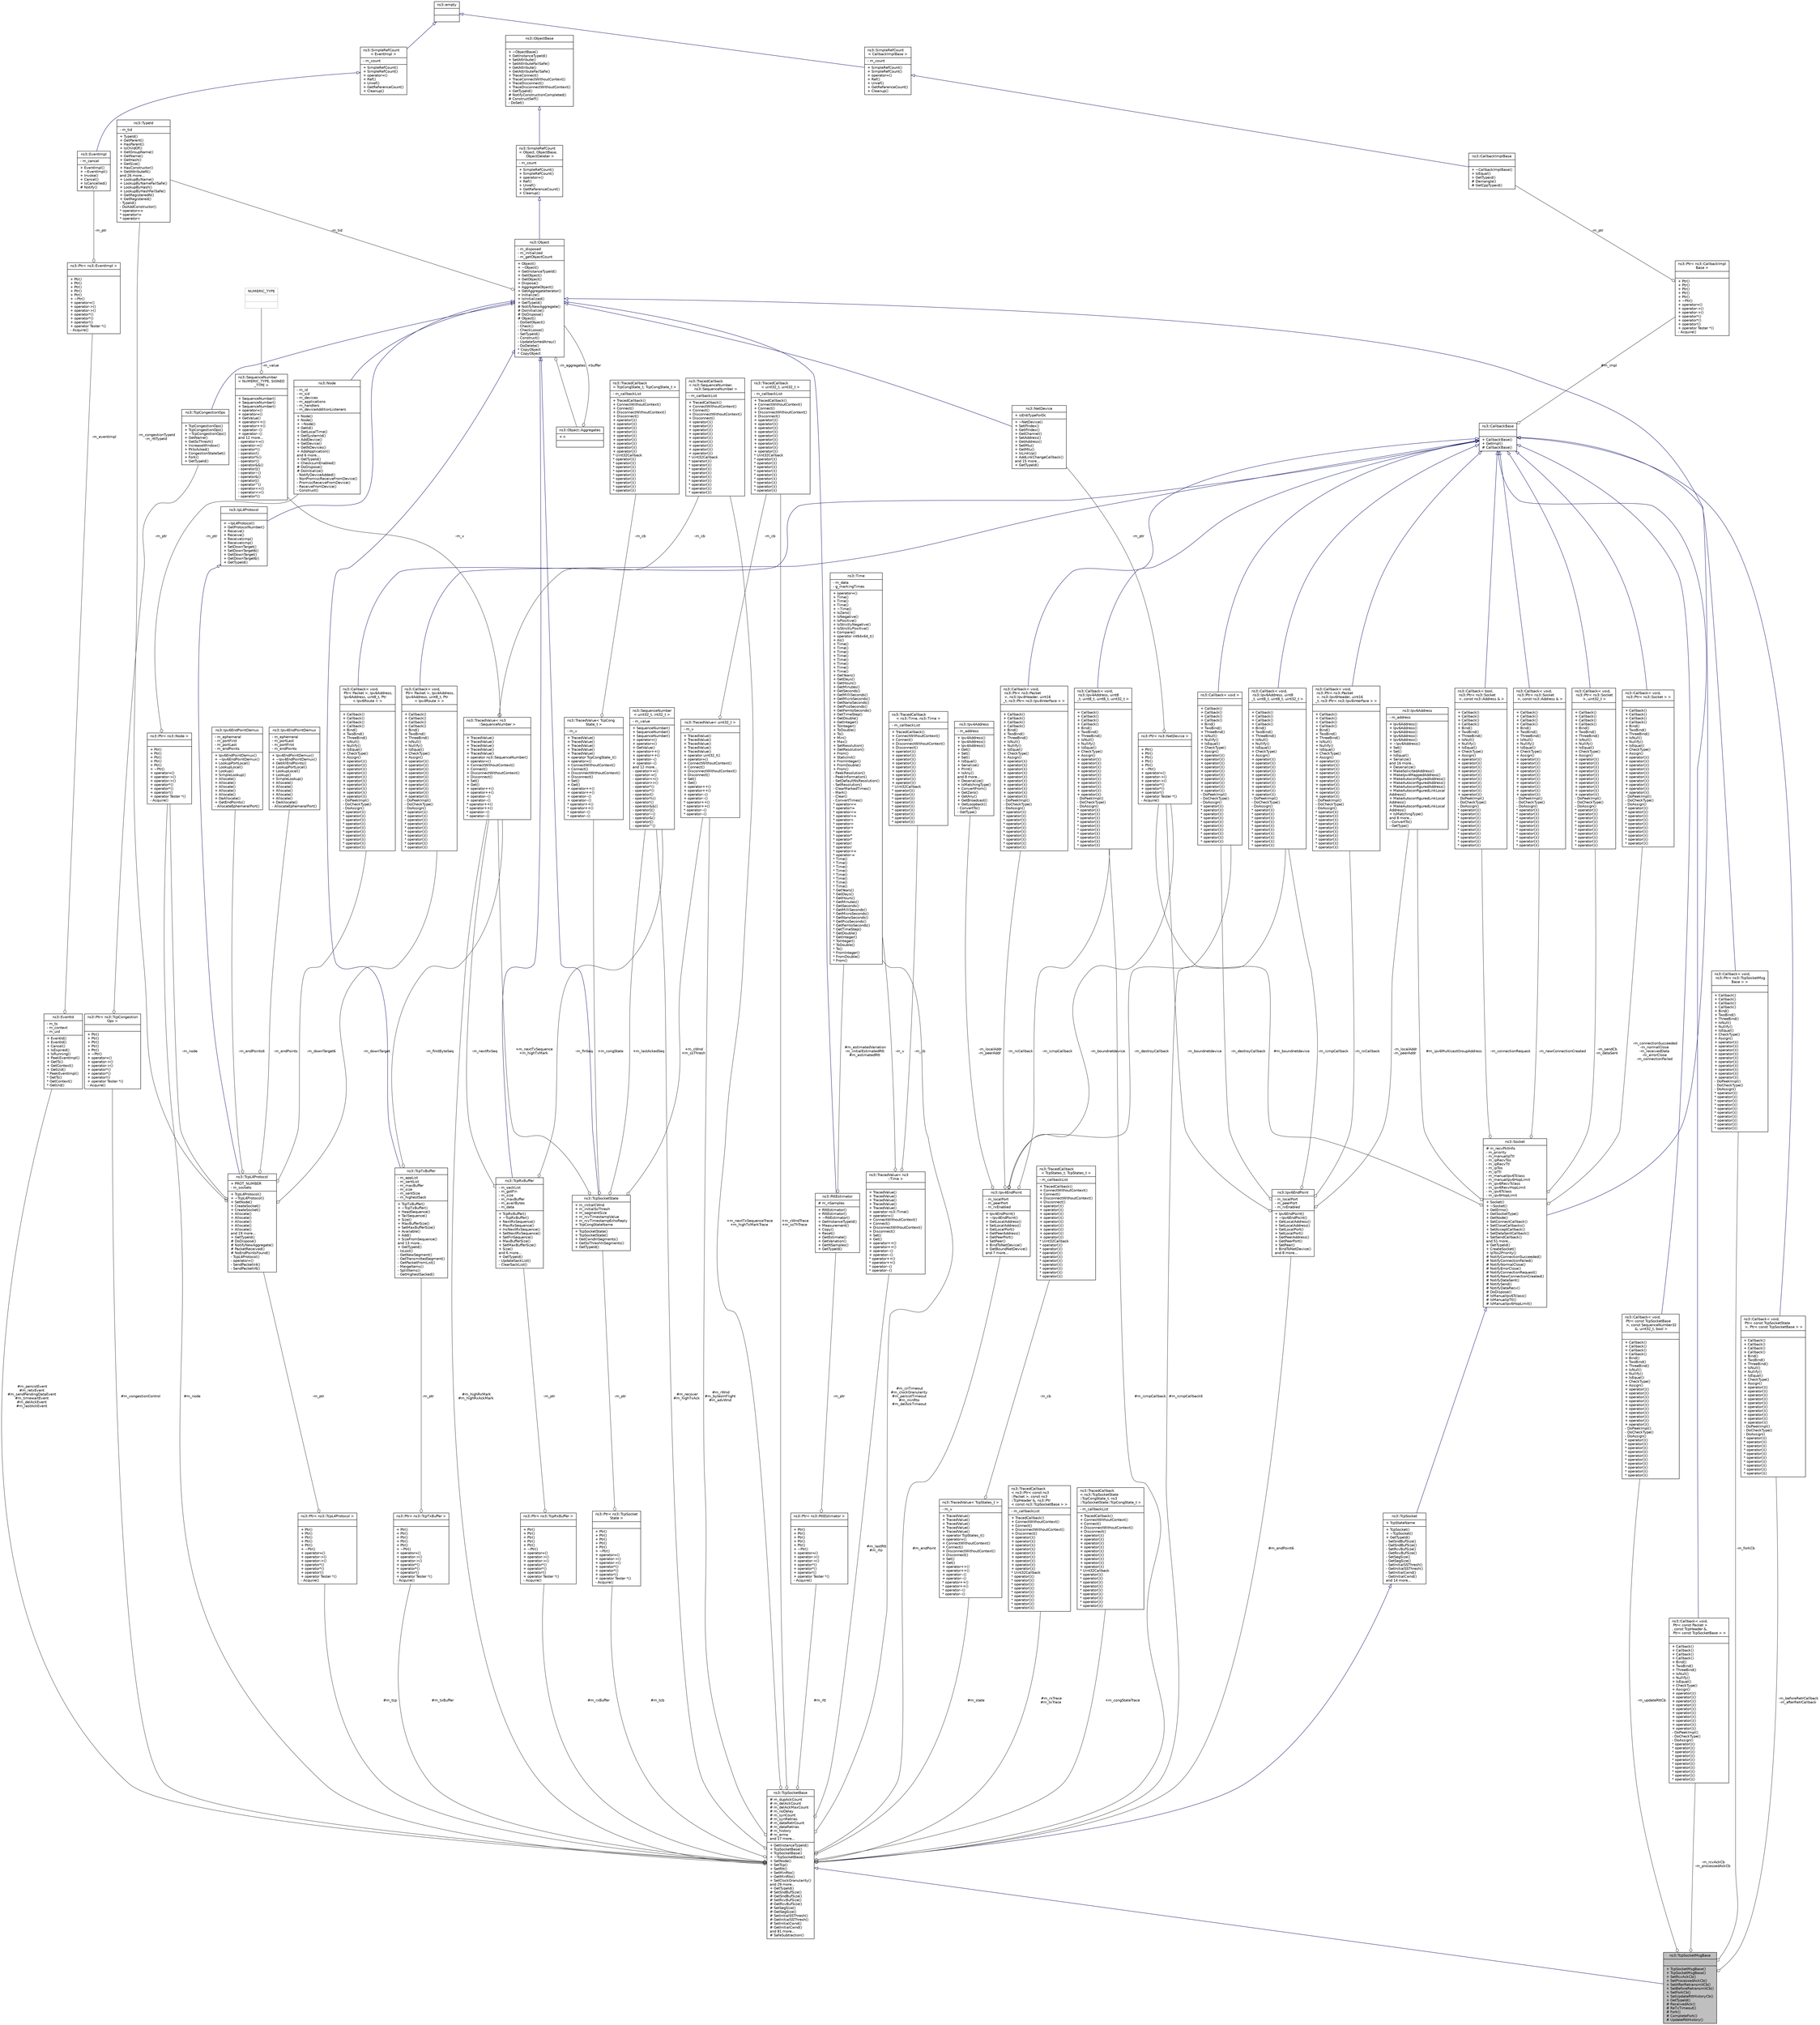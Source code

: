 digraph "ns3::TcpSocketMsgBase"
{
  edge [fontname="Helvetica",fontsize="10",labelfontname="Helvetica",labelfontsize="10"];
  node [fontname="Helvetica",fontsize="10",shape=record];
  Node1 [label="{ns3::TcpSocketMsgBase\n||+ TcpSocketMsgBase()\l+ TcpSocketMsgBase()\l+ SetRcvAckCb()\l+ SetProcessedAckCb()\l+ SetAfterRetransmitCb()\l+ SetBeforeRetransmitCb()\l+ SetForkCb()\l+ SetUpdateRttHistoryCb()\l+ GetTypeId()\l# ReceivedAck()\l# ReTxTimeout()\l# Fork()\l# CompleteFork()\l# UpdateRttHistory()\l}",height=0.2,width=0.4,color="black", fillcolor="grey75", style="filled", fontcolor="black"];
  Node2 -> Node1 [dir="back",color="midnightblue",fontsize="10",style="solid",arrowtail="onormal"];
  Node2 [label="{ns3::TcpSocketBase\n|# m_dupAckCount\l# m_delAckCount\l# m_delAckMaxCount\l# m_noDelay\l# m_synCount\l# m_synRetries\l# m_dataRetrCount\l# m_dataRetries\l# m_history\l# m_errno\land 17 more...\l|+ GetInstanceTypeId()\l+ TcpSocketBase()\l+ TcpSocketBase()\l+ ~TcpSocketBase()\l+ SetNode()\l+ SetTcp()\l+ SetRtt()\l+ SetMinRto()\l+ GetMinRto()\l+ SetClockGranularity()\land 29 more...\l+ GetTypeId()\l# SetSndBufSize()\l# GetSndBufSize()\l# SetRcvBufSize()\l# GetRcvBufSize()\l# SetSegSize()\l# GetSegSize()\l# SetInitialSSThresh()\l# GetInitialSSThresh()\l# SetInitialCwnd()\l# GetInitialCwnd()\land 81 more...\l# SafeSubtraction()\l}",height=0.2,width=0.4,color="black", fillcolor="white", style="filled",URL="$d1/d45/classns3_1_1TcpSocketBase.html",tooltip="A base class for implementation of a stream socket using TCP. "];
  Node3 -> Node2 [dir="back",color="midnightblue",fontsize="10",style="solid",arrowtail="onormal"];
  Node3 [label="{ns3::TcpSocket\n|+ TcpStateName\l|+ TcpSocket()\l+ ~TcpSocket()\l+ GetTypeId()\l- SetSndBufSize()\l- GetSndBufSize()\l- SetRcvBufSize()\l- GetRcvBufSize()\l- SetSegSize()\l- GetSegSize()\l- SetInitialSSThresh()\l- GetInitialSSThresh()\l- SetInitialCwnd()\l- GetInitialCwnd()\land 14 more...\l}",height=0.2,width=0.4,color="black", fillcolor="white", style="filled",URL="$d2/dc5/classns3_1_1TcpSocket.html",tooltip="(abstract) base class of all TcpSockets "];
  Node4 -> Node3 [dir="back",color="midnightblue",fontsize="10",style="solid",arrowtail="onormal"];
  Node4 [label="{ns3::Socket\n|# m_recvPktInfo\l- m_priority\l- m_manualIpTtl\l- m_ipRecvTos\l- m_ipRecvTtl\l- m_ipTos\l- m_ipTtl\l- m_manualIpv6Tclass\l- m_manualIpv6HopLimit\l- m_ipv6RecvTclass\l- m_ipv6RecvHopLimit\l- m_ipv6Tclass\l- m_ipv6HopLimit\l|+ Socket()\l+ ~Socket()\l+ GetErrno()\l+ GetSocketType()\l+ GetNode()\l+ SetConnectCallback()\l+ SetCloseCallbacks()\l+ SetAcceptCallback()\l+ SetDataSentCallback()\l+ SetSendCallback()\land 51 more...\l+ GetTypeId()\l+ CreateSocket()\l+ IpTos2Priority()\l# NotifyConnectionSucceeded()\l# NotifyConnectionFailed()\l# NotifyNormalClose()\l# NotifyErrorClose()\l# NotifyConnectionRequest()\l# NotifyNewConnectionCreated()\l# NotifyDataSent()\l# NotifySend()\l# NotifyDataRecv()\l# DoDispose()\l# IsManualIpv6Tclass()\l# IsManualIpTtl()\l# IsManualIpv6HopLimit()\l}",height=0.2,width=0.4,color="black", fillcolor="white", style="filled",URL="$d9/df2/classns3_1_1Socket.html",tooltip="A low-level Socket API based loosely on the BSD Socket API.A few things to keep in mind about this ty..."];
  Node5 -> Node4 [dir="back",color="midnightblue",fontsize="10",style="solid",arrowtail="onormal"];
  Node5 [label="{ns3::Object\n|- m_disposed\l- m_initialized\l- m_getObjectCount\l|+ Object()\l+ ~Object()\l+ GetInstanceTypeId()\l+ GetObject()\l+ GetObject()\l+ Dispose()\l+ AggregateObject()\l+ GetAggregateIterator()\l+ Initialize()\l+ IsInitialized()\l+ GetTypeId()\l# NotifyNewAggregate()\l# DoInitialize()\l# DoDispose()\l# Object()\l- DoGetObject()\l- Check()\l- CheckLoose()\l- SetTypeId()\l- Construct()\l- UpdateSortedArray()\l- DoDelete()\l* CopyObject\l* CopyObject\l}",height=0.2,width=0.4,color="black", fillcolor="white", style="filled",URL="$d9/d77/classns3_1_1Object.html",tooltip="A base class which provides memory management and object aggregation. "];
  Node6 -> Node5 [dir="back",color="midnightblue",fontsize="10",style="solid",arrowtail="onormal"];
  Node6 [label="{ns3::SimpleRefCount\l\< Object, ObjectBase,\l ObjectDeleter \>\n|- m_count\l|+ SimpleRefCount()\l+ SimpleRefCount()\l+ operator=()\l+ Ref()\l+ Unref()\l+ GetReferenceCount()\l+ Cleanup()\l}",height=0.2,width=0.4,color="black", fillcolor="white", style="filled",URL="$da/da1/classns3_1_1SimpleRefCount.html"];
  Node7 -> Node6 [dir="back",color="midnightblue",fontsize="10",style="solid",arrowtail="onormal"];
  Node7 [label="{ns3::ObjectBase\n||+ ~ObjectBase()\l+ GetInstanceTypeId()\l+ SetAttribute()\l+ SetAttributeFailSafe()\l+ GetAttribute()\l+ GetAttributeFailSafe()\l+ TraceConnect()\l+ TraceConnectWithoutContext()\l+ TraceDisconnect()\l+ TraceDisconnectWithoutContext()\l+ GetTypeId()\l# NotifyConstructionCompleted()\l# ConstructSelf()\l- DoSet()\l}",height=0.2,width=0.4,color="black", fillcolor="white", style="filled",URL="$d2/dac/classns3_1_1ObjectBase.html",tooltip="Anchor the ns-3 type and attribute system. "];
  Node8 -> Node5 [color="grey25",fontsize="10",style="solid",label=" -m_tid" ,arrowhead="odiamond"];
  Node8 [label="{ns3::TypeId\n|- m_tid\l|+ TypeId()\l+ GetParent()\l+ HasParent()\l+ IsChildOf()\l+ GetGroupName()\l+ GetName()\l+ GetHash()\l+ GetSize()\l+ HasConstructor()\l+ GetAttributeN()\land 26 more...\l+ LookupByName()\l+ LookupByNameFailSafe()\l+ LookupByHash()\l+ LookupByHashFailSafe()\l+ GetRegisteredN()\l+ GetRegistered()\l- TypeId()\l- DoAddConstructor()\l* operator==\l* operator!=\l* operator\<\l}",height=0.2,width=0.4,color="black", fillcolor="white", style="filled",URL="$d6/d11/classns3_1_1TypeId.html",tooltip="a unique identifier for an interface. "];
  Node9 -> Node5 [color="grey25",fontsize="10",style="solid",label=" -m_aggregates" ,arrowhead="odiamond"];
  Node9 [label="{ns3::Object::Aggregates\n|+ n\l|}",height=0.2,width=0.4,color="black", fillcolor="white", style="filled",URL="$d5/de9/structns3_1_1Object_1_1Aggregates.html"];
  Node5 -> Node9 [color="grey25",fontsize="10",style="solid",label=" +buffer" ,arrowhead="odiamond"];
  Node10 -> Node4 [color="grey25",fontsize="10",style="solid",label=" #m_boundnetdevice" ,arrowhead="odiamond"];
  Node10 [label="{ns3::Ptr\< ns3::NetDevice \>\n||+ Ptr()\l+ Ptr()\l+ Ptr()\l+ Ptr()\l+ Ptr()\l+ ~Ptr()\l+ operator=()\l+ operator-\>()\l+ operator-\>()\l+ operator*()\l+ operator*()\l+ operator!()\l+ operator Tester *()\l- Acquire()\l}",height=0.2,width=0.4,color="black", fillcolor="white", style="filled",URL="$dc/d90/classns3_1_1Ptr.html"];
  Node11 -> Node10 [color="grey25",fontsize="10",style="solid",label=" -m_ptr" ,arrowhead="odiamond"];
  Node11 [label="{ns3::NetDevice\n|+ isEnbTypeForDc\l|+ ~NetDevice()\l+ SetIfIndex()\l+ GetIfIndex()\l+ GetChannel()\l+ SetAddress()\l+ GetAddress()\l+ SetMtu()\l+ GetMtu()\l+ IsLinkUp()\l+ AddLinkChangeCallback()\land 15 more...\l+ GetTypeId()\l}",height=0.2,width=0.4,color="black", fillcolor="white", style="filled",URL="$d9/dac/classns3_1_1NetDevice.html",tooltip="Network layer to device interface. "];
  Node5 -> Node11 [dir="back",color="midnightblue",fontsize="10",style="solid",arrowtail="onormal"];
  Node12 -> Node4 [color="grey25",fontsize="10",style="solid",label=" #m_ipv6MulticastGroupAddress" ,arrowhead="odiamond"];
  Node12 [label="{ns3::Ipv6Address\n|- m_address\l|+ Ipv6Address()\l+ Ipv6Address()\l+ Ipv6Address()\l+ Ipv6Address()\l+ Ipv6Address()\l+ ~Ipv6Address()\l+ Set()\l+ Set()\l+ IsEqual()\l+ Serialize()\land 16 more...\l+ Deserialize()\l+ MakeSolicitedAddress()\l+ MakeIpv4MappedAddress()\l+ MakeAutoconfiguredAddress()\l+ MakeAutoconfiguredAddress()\l+ MakeAutoconfiguredAddress()\l+ MakeAutoconfiguredLinkLocal\lAddress()\l+ MakeAutoconfiguredLinkLocal\lAddress()\l+ MakeAutoconfiguredLinkLocal\lAddress()\l+ IsMatchingType()\land 8 more...\l- ConvertTo()\l- GetType()\l}",height=0.2,width=0.4,color="black", fillcolor="white", style="filled",URL="$d5/de6/classns3_1_1Ipv6Address.html",tooltip="Describes an IPv6 address. "];
  Node13 -> Node4 [color="grey25",fontsize="10",style="solid",label=" -m_newConnectionCreated" ,arrowhead="odiamond"];
  Node13 [label="{ns3::Callback\< void,\l ns3::Ptr\< ns3::Socket\l \>, const ns3::Address & \>\n||+ Callback()\l+ Callback()\l+ Callback()\l+ Callback()\l+ Bind()\l+ TwoBind()\l+ ThreeBind()\l+ IsNull()\l+ Nullify()\l+ IsEqual()\l+ CheckType()\l+ Assign()\l+ operator()()\l+ operator()()\l+ operator()()\l+ operator()()\l+ operator()()\l+ operator()()\l+ operator()()\l+ operator()()\l+ operator()()\l+ operator()()\l- DoPeekImpl()\l- DoCheckType()\l- DoAssign()\l* operator()()\l* operator()()\l* operator()()\l* operator()()\l* operator()()\l* operator()()\l* operator()()\l* operator()()\l* operator()()\l* operator()()\l}",height=0.2,width=0.4,color="black", fillcolor="white", style="filled",URL="$d1/d48/classns3_1_1Callback.html"];
  Node14 -> Node13 [dir="back",color="midnightblue",fontsize="10",style="solid",arrowtail="onormal"];
  Node14 [label="{ns3::CallbackBase\n||+ CallbackBase()\l+ GetImpl()\l# CallbackBase()\l}",height=0.2,width=0.4,color="black", fillcolor="white", style="filled",URL="$d7/db5/classns3_1_1CallbackBase.html"];
  Node15 -> Node14 [color="grey25",fontsize="10",style="solid",label=" #m_impl" ,arrowhead="odiamond"];
  Node15 [label="{ns3::Ptr\< ns3::CallbackImpl\lBase \>\n||+ Ptr()\l+ Ptr()\l+ Ptr()\l+ Ptr()\l+ Ptr()\l+ ~Ptr()\l+ operator=()\l+ operator-\>()\l+ operator-\>()\l+ operator*()\l+ operator*()\l+ operator!()\l+ operator Tester *()\l- Acquire()\l}",height=0.2,width=0.4,color="black", fillcolor="white", style="filled",URL="$dc/d90/classns3_1_1Ptr.html"];
  Node16 -> Node15 [color="grey25",fontsize="10",style="solid",label=" -m_ptr" ,arrowhead="odiamond"];
  Node16 [label="{ns3::CallbackImplBase\n||+ ~CallbackImplBase()\l+ IsEqual()\l+ GetTypeid()\l# Demangle()\l# GetCppTypeid()\l}",height=0.2,width=0.4,color="black", fillcolor="white", style="filled",URL="$d3/dfa/classns3_1_1CallbackImplBase.html"];
  Node17 -> Node16 [dir="back",color="midnightblue",fontsize="10",style="solid",arrowtail="onormal"];
  Node17 [label="{ns3::SimpleRefCount\l\< CallbackImplBase \>\n|- m_count\l|+ SimpleRefCount()\l+ SimpleRefCount()\l+ operator=()\l+ Ref()\l+ Unref()\l+ GetReferenceCount()\l+ Cleanup()\l}",height=0.2,width=0.4,color="black", fillcolor="white", style="filled",URL="$da/da1/classns3_1_1SimpleRefCount.html"];
  Node18 -> Node17 [dir="back",color="midnightblue",fontsize="10",style="solid",arrowtail="onormal"];
  Node18 [label="{ns3::empty\n||}",height=0.2,width=0.4,color="black", fillcolor="white", style="filled",URL="$d9/d6a/classns3_1_1empty.html",tooltip="make Callback use a separate empty type "];
  Node19 -> Node4 [color="grey25",fontsize="10",style="solid",label=" -m_sendCb\n-m_dataSent" ,arrowhead="odiamond"];
  Node19 [label="{ns3::Callback\< void,\l ns3::Ptr\< ns3::Socket\l \>, uint32_t \>\n||+ Callback()\l+ Callback()\l+ Callback()\l+ Callback()\l+ Bind()\l+ TwoBind()\l+ ThreeBind()\l+ IsNull()\l+ Nullify()\l+ IsEqual()\l+ CheckType()\l+ Assign()\l+ operator()()\l+ operator()()\l+ operator()()\l+ operator()()\l+ operator()()\l+ operator()()\l+ operator()()\l+ operator()()\l+ operator()()\l+ operator()()\l- DoPeekImpl()\l- DoCheckType()\l- DoAssign()\l* operator()()\l* operator()()\l* operator()()\l* operator()()\l* operator()()\l* operator()()\l* operator()()\l* operator()()\l* operator()()\l* operator()()\l}",height=0.2,width=0.4,color="black", fillcolor="white", style="filled",URL="$d1/d48/classns3_1_1Callback.html"];
  Node14 -> Node19 [dir="back",color="midnightblue",fontsize="10",style="solid",arrowtail="onormal"];
  Node20 -> Node4 [color="grey25",fontsize="10",style="solid",label=" -m_connectionSucceeded\n-m_normalClose\n-m_receivedData\n-m_errorClose\n-m_connectionFailed" ,arrowhead="odiamond"];
  Node20 [label="{ns3::Callback\< void,\l ns3::Ptr\< ns3::Socket \> \>\n||+ Callback()\l+ Callback()\l+ Callback()\l+ Callback()\l+ Bind()\l+ TwoBind()\l+ ThreeBind()\l+ IsNull()\l+ Nullify()\l+ IsEqual()\l+ CheckType()\l+ Assign()\l+ operator()()\l+ operator()()\l+ operator()()\l+ operator()()\l+ operator()()\l+ operator()()\l+ operator()()\l+ operator()()\l+ operator()()\l+ operator()()\l- DoPeekImpl()\l- DoCheckType()\l- DoAssign()\l* operator()()\l* operator()()\l* operator()()\l* operator()()\l* operator()()\l* operator()()\l* operator()()\l* operator()()\l* operator()()\l* operator()()\l}",height=0.2,width=0.4,color="black", fillcolor="white", style="filled",URL="$d1/d48/classns3_1_1Callback.html"];
  Node14 -> Node20 [dir="back",color="midnightblue",fontsize="10",style="solid",arrowtail="onormal"];
  Node21 -> Node4 [color="grey25",fontsize="10",style="solid",label=" -m_connectionRequest" ,arrowhead="odiamond"];
  Node21 [label="{ns3::Callback\< bool,\l ns3::Ptr\< ns3::Socket\l \>, const ns3::Address & \>\n||+ Callback()\l+ Callback()\l+ Callback()\l+ Callback()\l+ Bind()\l+ TwoBind()\l+ ThreeBind()\l+ IsNull()\l+ Nullify()\l+ IsEqual()\l+ CheckType()\l+ Assign()\l+ operator()()\l+ operator()()\l+ operator()()\l+ operator()()\l+ operator()()\l+ operator()()\l+ operator()()\l+ operator()()\l+ operator()()\l+ operator()()\l- DoPeekImpl()\l- DoCheckType()\l- DoAssign()\l* operator()()\l* operator()()\l* operator()()\l* operator()()\l* operator()()\l* operator()()\l* operator()()\l* operator()()\l* operator()()\l* operator()()\l}",height=0.2,width=0.4,color="black", fillcolor="white", style="filled",URL="$d1/d48/classns3_1_1Callback.html"];
  Node14 -> Node21 [dir="back",color="midnightblue",fontsize="10",style="solid",arrowtail="onormal"];
  Node22 -> Node2 [color="grey25",fontsize="10",style="solid",label=" #m_icmpCallback" ,arrowhead="odiamond"];
  Node22 [label="{ns3::Callback\< void,\l ns3::Ipv4Address, uint8\l_t, uint8_t, uint8_t, uint32_t \>\n||+ Callback()\l+ Callback()\l+ Callback()\l+ Callback()\l+ Bind()\l+ TwoBind()\l+ ThreeBind()\l+ IsNull()\l+ Nullify()\l+ IsEqual()\l+ CheckType()\l+ Assign()\l+ operator()()\l+ operator()()\l+ operator()()\l+ operator()()\l+ operator()()\l+ operator()()\l+ operator()()\l+ operator()()\l+ operator()()\l+ operator()()\l- DoPeekImpl()\l- DoCheckType()\l- DoAssign()\l* operator()()\l* operator()()\l* operator()()\l* operator()()\l* operator()()\l* operator()()\l* operator()()\l* operator()()\l* operator()()\l* operator()()\l}",height=0.2,width=0.4,color="black", fillcolor="white", style="filled",URL="$d1/d48/classns3_1_1Callback.html"];
  Node14 -> Node22 [dir="back",color="midnightblue",fontsize="10",style="solid",arrowtail="onormal"];
  Node23 -> Node2 [color="grey25",fontsize="10",style="solid",label=" #m_recover\n#m_highTxAck" ,arrowhead="odiamond"];
  Node23 [label="{ns3::SequenceNumber\l\< uint32_t, int32_t \>\n|- m_value\l|+ SequenceNumber()\l+ SequenceNumber()\l+ SequenceNumber()\l+ operator=()\l+ operator=()\l+ GetValue()\l+ operator++()\l+ operator++()\l+ operator--()\l+ operator--()\land 12 more...\l- operator+=()\l- operator-=()\l- operator\<\<()\l- operator\>\>()\l- operator*()\l- operator*()\l- operator/()\l- operator%()\l- operator!()\l- operator&&()\l- operator\|\|()\l- operator~()\l- operator&()\l- operator\|()\l- operator^()\l}",height=0.2,width=0.4,color="black", fillcolor="white", style="filled",URL="$de/ddb/classns3_1_1SequenceNumber.html"];
  Node24 -> Node2 [color="grey25",fontsize="10",style="solid",label=" #m_txBuffer" ,arrowhead="odiamond"];
  Node24 [label="{ns3::Ptr\< ns3::TcpTxBuffer \>\n||+ Ptr()\l+ Ptr()\l+ Ptr()\l+ Ptr()\l+ Ptr()\l+ ~Ptr()\l+ operator=()\l+ operator-\>()\l+ operator-\>()\l+ operator*()\l+ operator*()\l+ operator!()\l+ operator Tester *()\l- Acquire()\l}",height=0.2,width=0.4,color="black", fillcolor="white", style="filled",URL="$dc/d90/classns3_1_1Ptr.html"];
  Node25 -> Node24 [color="grey25",fontsize="10",style="solid",label=" -m_ptr" ,arrowhead="odiamond"];
  Node25 [label="{ns3::TcpTxBuffer\n|- m_appList\l- m_sentList\l- m_maxBuffer\l- m_size\l- m_sentSize\l- m_highestSack\l|+ TcpTxBuffer()\l+ ~TcpTxBuffer()\l+ HeadSequence()\l+ TailSequence()\l+ Size()\l+ MaxBufferSize()\l+ SetMaxBufferSize()\l+ Available()\l+ Add()\l+ SizeFromSequence()\land 13 more...\l+ GetTypeId()\l- IsLost()\l- GetNewSegment()\l- GetTransmittedSegment()\l- GetPacketFromList()\l- MergeItems()\l- SplitItems()\l- GetHighestSacked()\l}",height=0.2,width=0.4,color="black", fillcolor="white", style="filled",URL="$d9/d1d/classns3_1_1TcpTxBuffer.html",tooltip="Tcp sender buffer. "];
  Node5 -> Node25 [dir="back",color="midnightblue",fontsize="10",style="solid",arrowtail="onormal"];
  Node26 -> Node25 [color="grey25",fontsize="10",style="solid",label=" -m_firstByteSeq" ,arrowhead="odiamond"];
  Node26 [label="{ns3::TracedValue\< ns3\l::SequenceNumber \>\n||+ TracedValue()\l+ TracedValue()\l+ TracedValue()\l+ TracedValue()\l+ TracedValue()\l+ operator ns3::SequenceNumber()\l+ operator=()\l+ ConnectWithoutContext()\l+ Connect()\l+ DisconnectWithoutContext()\l+ Disconnect()\l+ Set()\l+ Get()\l+ operator++()\l+ operator++()\l+ operator--()\l+ operator--()\l* operator++()\l* operator++()\l* operator--()\l* operator--()\l}",height=0.2,width=0.4,color="black", fillcolor="white", style="filled",URL="$df/d97/classns3_1_1TracedValue.html"];
  Node27 -> Node26 [color="grey25",fontsize="10",style="solid",label=" -m_v" ,arrowhead="odiamond"];
  Node27 [label="{ns3::SequenceNumber\l\< NUMERIC_TYPE, SIGNED\l_TYPE \>\n||+ SequenceNumber()\l+ SequenceNumber()\l+ SequenceNumber()\l+ operator=()\l+ operator=()\l+ GetValue()\l+ operator++()\l+ operator++()\l+ operator--()\l+ operator--()\land 12 more...\l- operator+=()\l- operator-=()\l- operator*()\l- operator/()\l- operator%()\l- operator!()\l- operator&&()\l- operator\|\|()\l- operator~()\l- operator&()\l- operator\|()\l- operator^()\l- operator\<\<()\l- operator\>\>()\l- operator*()\l}",height=0.2,width=0.4,color="black", fillcolor="white", style="filled",URL="$de/ddb/classns3_1_1SequenceNumber.html",tooltip="Generic \"sequence number\" class. "];
  Node28 -> Node27 [color="grey25",fontsize="10",style="solid",label=" -m_value" ,arrowhead="odiamond"];
  Node28 [label="{NUMERIC_TYPE\n||}",height=0.2,width=0.4,color="grey75", fillcolor="white", style="filled"];
  Node29 -> Node26 [color="grey25",fontsize="10",style="solid",label=" -m_cb" ,arrowhead="odiamond"];
  Node29 [label="{ns3::TracedCallback\l\< ns3::SequenceNumber,\l ns3::SequenceNumber \>\n|- m_callbackList\l|+ TracedCallback()\l+ ConnectWithoutContext()\l+ Connect()\l+ DisconnectWithoutContext()\l+ Disconnect()\l+ operator()()\l+ operator()()\l+ operator()()\l+ operator()()\l+ operator()()\l+ operator()()\l+ operator()()\l+ operator()()\l+ operator()()\l* Uint32Callback\l* operator()()\l* operator()()\l* operator()()\l* operator()()\l* operator()()\l* operator()()\l* operator()()\l* operator()()\l* operator()()\l}",height=0.2,width=0.4,color="black", fillcolor="white", style="filled",URL="$df/dec/classns3_1_1TracedCallback.html"];
  Node30 -> Node2 [color="grey25",fontsize="10",style="solid",label=" #m_rxBuffer" ,arrowhead="odiamond"];
  Node30 [label="{ns3::Ptr\< ns3::TcpRxBuffer \>\n||+ Ptr()\l+ Ptr()\l+ Ptr()\l+ Ptr()\l+ Ptr()\l+ ~Ptr()\l+ operator=()\l+ operator-\>()\l+ operator-\>()\l+ operator*()\l+ operator*()\l+ operator!()\l+ operator Tester *()\l- Acquire()\l}",height=0.2,width=0.4,color="black", fillcolor="white", style="filled",URL="$dc/d90/classns3_1_1Ptr.html"];
  Node31 -> Node30 [color="grey25",fontsize="10",style="solid",label=" -m_ptr" ,arrowhead="odiamond"];
  Node31 [label="{ns3::TcpRxBuffer\n|- m_sackList\l- m_gotFin\l- m_size\l- m_maxBuffer\l- m_availBytes\l- m_data\l|+ TcpRxBuffer()\l+ ~TcpRxBuffer()\l+ NextRxSequence()\l+ MaxRxSequence()\l+ IncNextRxSequence()\l+ SetNextRxSequence()\l+ SetFinSequence()\l+ MaxBufferSize()\l+ SetMaxBufferSize()\l+ Size()\land 6 more...\l+ GetTypeId()\l- UpdateSackList()\l- ClearSackList()\l}",height=0.2,width=0.4,color="black", fillcolor="white", style="filled",URL="$d3/d2b/classns3_1_1TcpRxBuffer.html",tooltip="Rx reordering buffer for TCP. "];
  Node5 -> Node31 [dir="back",color="midnightblue",fontsize="10",style="solid",arrowtail="onormal"];
  Node23 -> Node31 [color="grey25",fontsize="10",style="solid",label=" -m_finSeq" ,arrowhead="odiamond"];
  Node26 -> Node31 [color="grey25",fontsize="10",style="solid",label=" -m_nextRxSeq" ,arrowhead="odiamond"];
  Node32 -> Node2 [color="grey25",fontsize="10",style="solid",label=" #m_tcb" ,arrowhead="odiamond"];
  Node32 [label="{ns3::Ptr\< ns3::TcpSocket\lState \>\n||+ Ptr()\l+ Ptr()\l+ Ptr()\l+ Ptr()\l+ Ptr()\l+ ~Ptr()\l+ operator=()\l+ operator-\>()\l+ operator-\>()\l+ operator*()\l+ operator*()\l+ operator!()\l+ operator Tester *()\l- Acquire()\l}",height=0.2,width=0.4,color="black", fillcolor="white", style="filled",URL="$dc/d90/classns3_1_1Ptr.html"];
  Node33 -> Node32 [color="grey25",fontsize="10",style="solid",label=" -m_ptr" ,arrowhead="odiamond"];
  Node33 [label="{ns3::TcpSocketState\n|+ m_initialCWnd\l+ m_initialSsThresh\l+ m_segmentSize\l+ m_rcvTimestampValue\l+ m_rcvTimestampEchoReply\l+ TcpCongStateName\l|+ TcpSocketState()\l+ TcpSocketState()\l+ GetCwndInSegments()\l+ GetSsThreshInSegments()\l+ GetTypeId()\l}",height=0.2,width=0.4,color="black", fillcolor="white", style="filled",URL="$dd/db9/classns3_1_1TcpSocketState.html",tooltip="Data structure that records the congestion state of a connection. "];
  Node5 -> Node33 [dir="back",color="midnightblue",fontsize="10",style="solid",arrowtail="onormal"];
  Node23 -> Node33 [color="grey25",fontsize="10",style="solid",label=" +m_lastAckedSeq" ,arrowhead="odiamond"];
  Node26 -> Node33 [color="grey25",fontsize="10",style="solid",label=" +m_nextTxSequence\n+m_highTxMark" ,arrowhead="odiamond"];
  Node34 -> Node33 [color="grey25",fontsize="10",style="solid",label=" +m_congState" ,arrowhead="odiamond"];
  Node34 [label="{ns3::TracedValue\< TcpCong\lState_t \>\n|- m_v\l|+ TracedValue()\l+ TracedValue()\l+ TracedValue()\l+ TracedValue()\l+ TracedValue()\l+ operator TcpCongState_t()\l+ operator=()\l+ ConnectWithoutContext()\l+ Connect()\l+ DisconnectWithoutContext()\l+ Disconnect()\l+ Set()\l+ Get()\l+ operator++()\l+ operator++()\l+ operator--()\l+ operator--()\l* operator++()\l* operator++()\l* operator--()\l* operator--()\l}",height=0.2,width=0.4,color="black", fillcolor="white", style="filled",URL="$df/d97/classns3_1_1TracedValue.html"];
  Node35 -> Node34 [color="grey25",fontsize="10",style="solid",label=" -m_cb" ,arrowhead="odiamond"];
  Node35 [label="{ns3::TracedCallback\l\< TcpCongState_t, TcpCongState_t \>\n|- m_callbackList\l|+ TracedCallback()\l+ ConnectWithoutContext()\l+ Connect()\l+ DisconnectWithoutContext()\l+ Disconnect()\l+ operator()()\l+ operator()()\l+ operator()()\l+ operator()()\l+ operator()()\l+ operator()()\l+ operator()()\l+ operator()()\l+ operator()()\l* Uint32Callback\l* operator()()\l* operator()()\l* operator()()\l* operator()()\l* operator()()\l* operator()()\l* operator()()\l* operator()()\l* operator()()\l}",height=0.2,width=0.4,color="black", fillcolor="white", style="filled",URL="$df/dec/classns3_1_1TracedCallback.html"];
  Node36 -> Node33 [color="grey25",fontsize="10",style="solid",label=" +m_cWnd\n+m_ssThresh" ,arrowhead="odiamond"];
  Node36 [label="{ns3::TracedValue\< uint32_t \>\n|- m_v\l|+ TracedValue()\l+ TracedValue()\l+ TracedValue()\l+ TracedValue()\l+ TracedValue()\l+ operator uint32_t()\l+ operator=()\l+ ConnectWithoutContext()\l+ Connect()\l+ DisconnectWithoutContext()\l+ Disconnect()\l+ Set()\l+ Get()\l+ operator++()\l+ operator++()\l+ operator--()\l+ operator--()\l* operator++()\l* operator++()\l* operator--()\l* operator--()\l}",height=0.2,width=0.4,color="black", fillcolor="white", style="filled",URL="$df/d97/classns3_1_1TracedValue.html"];
  Node37 -> Node36 [color="grey25",fontsize="10",style="solid",label=" -m_cb" ,arrowhead="odiamond"];
  Node37 [label="{ns3::TracedCallback\l\< uint32_t, uint32_t \>\n|- m_callbackList\l|+ TracedCallback()\l+ ConnectWithoutContext()\l+ Connect()\l+ DisconnectWithoutContext()\l+ Disconnect()\l+ operator()()\l+ operator()()\l+ operator()()\l+ operator()()\l+ operator()()\l+ operator()()\l+ operator()()\l+ operator()()\l+ operator()()\l* Uint32Callback\l* operator()()\l* operator()()\l* operator()()\l* operator()()\l* operator()()\l* operator()()\l* operator()()\l* operator()()\l* operator()()\l}",height=0.2,width=0.4,color="black", fillcolor="white", style="filled",URL="$df/dec/classns3_1_1TracedCallback.html"];
  Node38 -> Node2 [color="grey25",fontsize="10",style="solid",label=" #m_state" ,arrowhead="odiamond"];
  Node38 [label="{ns3::TracedValue\< TcpStates_t \>\n|- m_v\l|+ TracedValue()\l+ TracedValue()\l+ TracedValue()\l+ TracedValue()\l+ TracedValue()\l+ operator TcpStates_t()\l+ operator=()\l+ ConnectWithoutContext()\l+ Connect()\l+ DisconnectWithoutContext()\l+ Disconnect()\l+ Set()\l+ Get()\l+ operator++()\l+ operator++()\l+ operator--()\l+ operator--()\l* operator++()\l* operator++()\l* operator--()\l* operator--()\l}",height=0.2,width=0.4,color="black", fillcolor="white", style="filled",URL="$df/d97/classns3_1_1TracedValue.html"];
  Node39 -> Node38 [color="grey25",fontsize="10",style="solid",label=" -m_cb" ,arrowhead="odiamond"];
  Node39 [label="{ns3::TracedCallback\l\< TcpStates_t, TcpStates_t \>\n|- m_callbackList\l|+ TracedCallback()\l+ ConnectWithoutContext()\l+ Connect()\l+ DisconnectWithoutContext()\l+ Disconnect()\l+ operator()()\l+ operator()()\l+ operator()()\l+ operator()()\l+ operator()()\l+ operator()()\l+ operator()()\l+ operator()()\l+ operator()()\l* Uint32Callback\l* operator()()\l* operator()()\l* operator()()\l* operator()()\l* operator()()\l* operator()()\l* operator()()\l* operator()()\l* operator()()\l}",height=0.2,width=0.4,color="black", fillcolor="white", style="filled",URL="$df/dec/classns3_1_1TracedCallback.html"];
  Node40 -> Node2 [color="grey25",fontsize="10",style="solid",label=" #m_node" ,arrowhead="odiamond"];
  Node40 [label="{ns3::Ptr\< ns3::Node \>\n||+ Ptr()\l+ Ptr()\l+ Ptr()\l+ Ptr()\l+ Ptr()\l+ ~Ptr()\l+ operator=()\l+ operator-\>()\l+ operator-\>()\l+ operator*()\l+ operator*()\l+ operator!()\l+ operator Tester *()\l- Acquire()\l}",height=0.2,width=0.4,color="black", fillcolor="white", style="filled",URL="$dc/d90/classns3_1_1Ptr.html"];
  Node41 -> Node40 [color="grey25",fontsize="10",style="solid",label=" -m_ptr" ,arrowhead="odiamond"];
  Node41 [label="{ns3::Node\n|- m_id\l- m_sid\l- m_devices\l- m_applications\l- m_handlers\l- m_deviceAdditionListeners\l|+ Node()\l+ Node()\l+ ~Node()\l+ GetId()\l+ GetLocalTime()\l+ GetSystemId()\l+ AddDevice()\l+ GetDevice()\l+ GetNDevices()\l+ AddApplication()\land 6 more...\l+ GetTypeId()\l+ ChecksumEnabled()\l# DoDispose()\l# DoInitialize()\l- NotifyDeviceAdded()\l- NonPromiscReceiveFromDevice()\l- PromiscReceiveFromDevice()\l- ReceiveFromDevice()\l- Construct()\l}",height=0.2,width=0.4,color="black", fillcolor="white", style="filled",URL="$dd/ded/classns3_1_1Node.html",tooltip="A network Node. "];
  Node5 -> Node41 [dir="back",color="midnightblue",fontsize="10",style="solid",arrowtail="onormal"];
  Node42 -> Node2 [color="grey25",fontsize="10",style="solid",label=" #m_persistEvent\n#m_retxEvent\n#m_sendPendingDataEvent\n#m_timewaitEvent\n#m_delAckEvent\n#m_lastAckEvent" ,arrowhead="odiamond"];
  Node42 [label="{ns3::EventId\n|- m_ts\l- m_context\l- m_uid\l|+ EventId()\l+ EventId()\l+ Cancel()\l+ IsExpired()\l+ IsRunning()\l+ PeekEventImpl()\l+ GetTs()\l+ GetContext()\l+ GetUid()\l* PeekEventImpl()\l* GetTs()\l* GetContext()\l* GetUid()\l}",height=0.2,width=0.4,color="black", fillcolor="white", style="filled",URL="$d1/df8/classns3_1_1EventId.html",tooltip="An identifier for simulation events. "];
  Node43 -> Node42 [color="grey25",fontsize="10",style="solid",label=" -m_eventImpl" ,arrowhead="odiamond"];
  Node43 [label="{ns3::Ptr\< ns3::EventImpl \>\n||+ Ptr()\l+ Ptr()\l+ Ptr()\l+ Ptr()\l+ Ptr()\l+ ~Ptr()\l+ operator=()\l+ operator-\>()\l+ operator-\>()\l+ operator*()\l+ operator*()\l+ operator!()\l+ operator Tester *()\l- Acquire()\l}",height=0.2,width=0.4,color="black", fillcolor="white", style="filled",URL="$dc/d90/classns3_1_1Ptr.html"];
  Node44 -> Node43 [color="grey25",fontsize="10",style="solid",label=" -m_ptr" ,arrowhead="odiamond"];
  Node44 [label="{ns3::EventImpl\n|- m_cancel\l|+ EventImpl()\l+ ~EventImpl()\l+ Invoke()\l+ Cancel()\l+ IsCancelled()\l# Notify()\l}",height=0.2,width=0.4,color="black", fillcolor="white", style="filled",URL="$da/def/classns3_1_1EventImpl.html",tooltip="A simulation event. "];
  Node45 -> Node44 [dir="back",color="midnightblue",fontsize="10",style="solid",arrowtail="onormal"];
  Node45 [label="{ns3::SimpleRefCount\l\< EventImpl \>\n|- m_count\l|+ SimpleRefCount()\l+ SimpleRefCount()\l+ operator=()\l+ Ref()\l+ Unref()\l+ GetReferenceCount()\l+ Cleanup()\l}",height=0.2,width=0.4,color="black", fillcolor="white", style="filled",URL="$da/da1/classns3_1_1SimpleRefCount.html"];
  Node18 -> Node45 [dir="back",color="midnightblue",fontsize="10",style="solid",arrowtail="onormal"];
  Node26 -> Node2 [color="grey25",fontsize="10",style="solid",label=" #m_highRxMark\n#m_highRxAckMark" ,arrowhead="odiamond"];
  Node46 -> Node2 [color="grey25",fontsize="10",style="solid",label=" #m_lastRtt\n#m_rto" ,arrowhead="odiamond"];
  Node46 [label="{ns3::TracedValue\< ns3\l::Time \>\n||+ TracedValue()\l+ TracedValue()\l+ TracedValue()\l+ TracedValue()\l+ TracedValue()\l+ operator ns3::Time()\l+ operator=()\l+ ConnectWithoutContext()\l+ Connect()\l+ DisconnectWithoutContext()\l+ Disconnect()\l+ Set()\l+ Get()\l+ operator++()\l+ operator++()\l+ operator--()\l+ operator--()\l* operator++()\l* operator++()\l* operator--()\l* operator--()\l}",height=0.2,width=0.4,color="black", fillcolor="white", style="filled",URL="$df/d97/classns3_1_1TracedValue.html"];
  Node47 -> Node46 [color="grey25",fontsize="10",style="solid",label=" -m_cb" ,arrowhead="odiamond"];
  Node47 [label="{ns3::TracedCallback\l\< ns3::Time, ns3::Time \>\n|- m_callbackList\l|+ TracedCallback()\l+ ConnectWithoutContext()\l+ Connect()\l+ DisconnectWithoutContext()\l+ Disconnect()\l+ operator()()\l+ operator()()\l+ operator()()\l+ operator()()\l+ operator()()\l+ operator()()\l+ operator()()\l+ operator()()\l+ operator()()\l* Uint32Callback\l* operator()()\l* operator()()\l* operator()()\l* operator()()\l* operator()()\l* operator()()\l* operator()()\l* operator()()\l* operator()()\l}",height=0.2,width=0.4,color="black", fillcolor="white", style="filled",URL="$df/dec/classns3_1_1TracedCallback.html"];
  Node48 -> Node46 [color="grey25",fontsize="10",style="solid",label=" -m_v" ,arrowhead="odiamond"];
  Node48 [label="{ns3::Time\n|- m_data\l- g_markingTimes\l|+ operator=()\l+ Time()\l+ Time()\l+ Time()\l+ ~Time()\l+ IsZero()\l+ IsNegative()\l+ IsPositive()\l+ IsStrictlyNegative()\l+ IsStrictlyPositive()\l+ Compare()\l+ operator int64x64_t()\l+ As()\l+ Time()\l+ Time()\l+ Time()\l+ Time()\l+ Time()\l+ Time()\l+ Time()\l+ Time()\l+ GetYears()\l+ GetDays()\l+ GetHours()\l+ GetMinutes()\l+ GetSeconds()\l+ GetMilliSeconds()\l+ GetMicroSeconds()\l+ GetNanoSeconds()\l+ GetPicoSeconds()\l+ GetFemtoSeconds()\l+ GetTimeStep()\l+ GetDouble()\l+ GetInteger()\l+ ToInteger()\l+ ToDouble()\l+ To()\l+ Min()\l+ Max()\l+ SetResolution()\l+ GetResolution()\l+ From()\l+ StaticInit()\l+ FromInteger()\l+ FromDouble()\l+ From()\l- PeekResolution()\l- PeekInformation()\l- SetDefaultNsResolution()\l- SetResolution()\l- ClearMarkedTimes()\l- Mark()\l- Clear()\l- ConvertTimes()\l* operator==\l* operator!=\l* operator\<=\l* operator\>=\l* operator\<\l* operator\>\l* operator+\l* operator-\l* operator*\l* operator*\l* operator/\l* operator/\l* operator+=\l* operator-=\l* Time()\l* Time()\l* Time()\l* Time()\l* Time()\l* Time()\l* Time()\l* Time()\l* GetYears()\l* GetDays()\l* GetHours()\l* GetMinutes()\l* GetSeconds()\l* GetMilliSeconds()\l* GetMicroSeconds()\l* GetNanoSeconds()\l* GetPicoSeconds()\l* GetFemtoSeconds()\l* GetTimeStep()\l* GetDouble()\l* GetInteger()\l* ToInteger()\l* ToDouble()\l* To()\l* FromInteger()\l* FromDouble()\l* From()\l}",height=0.2,width=0.4,color="black", fillcolor="white", style="filled",URL="$dc/d04/classns3_1_1Time.html",tooltip="Simulation virtual time values and global simulation resolution. "];
  Node29 -> Node2 [color="grey25",fontsize="10",style="solid",label=" +m_nextTxSequenceTrace\n+m_highTxMarkTrace" ,arrowhead="odiamond"];
  Node49 -> Node2 [color="grey25",fontsize="10",style="solid",label=" #m_rxTrace\n#m_txTrace" ,arrowhead="odiamond"];
  Node49 [label="{ns3::TracedCallback\l\< ns3::Ptr\< const ns3\l::Packet \>, const ns3\l::TcpHeader &, ns3::Ptr\l\< const ns3::TcpSocketBase \> \>\n|- m_callbackList\l|+ TracedCallback()\l+ ConnectWithoutContext()\l+ Connect()\l+ DisconnectWithoutContext()\l+ Disconnect()\l+ operator()()\l+ operator()()\l+ operator()()\l+ operator()()\l+ operator()()\l+ operator()()\l+ operator()()\l+ operator()()\l+ operator()()\l* Uint32Callback\l* operator()()\l* operator()()\l* operator()()\l* operator()()\l* operator()()\l* operator()()\l* operator()()\l* operator()()\l* operator()()\l}",height=0.2,width=0.4,color="black", fillcolor="white", style="filled",URL="$df/dec/classns3_1_1TracedCallback.html"];
  Node48 -> Node2 [color="grey25",fontsize="10",style="solid",label=" #m_cnTimeout\n#m_clockGranularity\n#m_persistTimeout\n#m_minRto\n#m_delAckTimeout" ,arrowhead="odiamond"];
  Node50 -> Node2 [color="grey25",fontsize="10",style="solid",label=" #m_tcp" ,arrowhead="odiamond"];
  Node50 [label="{ns3::Ptr\< ns3::TcpL4Protocol \>\n||+ Ptr()\l+ Ptr()\l+ Ptr()\l+ Ptr()\l+ Ptr()\l+ ~Ptr()\l+ operator=()\l+ operator-\>()\l+ operator-\>()\l+ operator*()\l+ operator*()\l+ operator!()\l+ operator Tester *()\l- Acquire()\l}",height=0.2,width=0.4,color="black", fillcolor="white", style="filled",URL="$dc/d90/classns3_1_1Ptr.html"];
  Node51 -> Node50 [color="grey25",fontsize="10",style="solid",label=" -m_ptr" ,arrowhead="odiamond"];
  Node51 [label="{ns3::TcpL4Protocol\n|+ PROT_NUMBER\l- m_sockets\l|+ TcpL4Protocol()\l+ ~TcpL4Protocol()\l+ SetNode()\l+ CreateSocket()\l+ CreateSocket()\l+ Allocate()\l+ Allocate()\l+ Allocate()\l+ Allocate()\l+ Allocate()\land 19 more...\l+ GetTypeId()\l# DoDispose()\l# NotifyNewAggregate()\l# PacketReceived()\l# NoEndPointsFound()\l- TcpL4Protocol()\l- operator=()\l- SendPacketV4()\l- SendPacketV6()\l}",height=0.2,width=0.4,color="black", fillcolor="white", style="filled",URL="$df/dc9/classns3_1_1TcpL4Protocol.html",tooltip="TCP socket creation and multiplexing/demultiplexing. "];
  Node52 -> Node51 [dir="back",color="midnightblue",fontsize="10",style="solid",arrowtail="onormal"];
  Node52 [label="{ns3::IpL4Protocol\n||+ ~IpL4Protocol()\l+ GetProtocolNumber()\l+ Receive()\l+ Receive()\l+ ReceiveIcmp()\l+ ReceiveIcmp()\l+ SetDownTarget()\l+ SetDownTarget6()\l+ GetDownTarget()\l+ GetDownTarget6()\l+ GetTypeId()\l}",height=0.2,width=0.4,color="black", fillcolor="white", style="filled",URL="$d8/da5/classns3_1_1IpL4Protocol.html",tooltip="L4 Protocol abstract base class. "];
  Node5 -> Node52 [dir="back",color="midnightblue",fontsize="10",style="solid",arrowtail="onormal"];
  Node53 -> Node51 [color="grey25",fontsize="10",style="solid",label=" -m_endPoints6" ,arrowhead="odiamond"];
  Node53 [label="{ns3::Ipv6EndPointDemux\n|- m_ephemeral\l- m_portFirst\l- m_portLast\l- m_endPoints\l|+ Ipv6EndPointDemux()\l+ ~Ipv6EndPointDemux()\l+ LookupPortLocal()\l+ LookupLocal()\l+ Lookup()\l+ SimpleLookup()\l+ Allocate()\l+ Allocate()\l+ Allocate()\l+ Allocate()\l+ Allocate()\l+ DeAllocate()\l+ GetEndPoints()\l- AllocateEphemeralPort()\l}",height=0.2,width=0.4,color="black", fillcolor="white", style="filled",URL="$d8/da4/classns3_1_1Ipv6EndPointDemux.html",tooltip="Demultiplexer for end points. "];
  Node54 -> Node51 [color="grey25",fontsize="10",style="solid",label=" -m_downTarget6" ,arrowhead="odiamond"];
  Node54 [label="{ns3::Callback\< void,\l Ptr\< Packet \>, Ipv6Address,\l Ipv6Address, uint8_t, Ptr\l\< Ipv6Route \> \>\n||+ Callback()\l+ Callback()\l+ Callback()\l+ Callback()\l+ Bind()\l+ TwoBind()\l+ ThreeBind()\l+ IsNull()\l+ Nullify()\l+ IsEqual()\l+ CheckType()\l+ Assign()\l+ operator()()\l+ operator()()\l+ operator()()\l+ operator()()\l+ operator()()\l+ operator()()\l+ operator()()\l+ operator()()\l+ operator()()\l+ operator()()\l- DoPeekImpl()\l- DoCheckType()\l- DoAssign()\l* operator()()\l* operator()()\l* operator()()\l* operator()()\l* operator()()\l* operator()()\l* operator()()\l* operator()()\l* operator()()\l* operator()()\l}",height=0.2,width=0.4,color="black", fillcolor="white", style="filled",URL="$d1/d48/classns3_1_1Callback.html"];
  Node14 -> Node54 [dir="back",color="midnightblue",fontsize="10",style="solid",arrowtail="onormal"];
  Node40 -> Node51 [color="grey25",fontsize="10",style="solid",label=" -m_node" ,arrowhead="odiamond"];
  Node8 -> Node51 [color="grey25",fontsize="10",style="solid",label=" -m_congestionTypeId\n-m_rttTypeId" ,arrowhead="odiamond"];
  Node55 -> Node51 [color="grey25",fontsize="10",style="solid",label=" -m_downTarget" ,arrowhead="odiamond"];
  Node55 [label="{ns3::Callback\< void,\l Ptr\< Packet \>, Ipv4Address,\l Ipv4Address, uint8_t, Ptr\l\< Ipv4Route \> \>\n||+ Callback()\l+ Callback()\l+ Callback()\l+ Callback()\l+ Bind()\l+ TwoBind()\l+ ThreeBind()\l+ IsNull()\l+ Nullify()\l+ IsEqual()\l+ CheckType()\l+ Assign()\l+ operator()()\l+ operator()()\l+ operator()()\l+ operator()()\l+ operator()()\l+ operator()()\l+ operator()()\l+ operator()()\l+ operator()()\l+ operator()()\l- DoPeekImpl()\l- DoCheckType()\l- DoAssign()\l* operator()()\l* operator()()\l* operator()()\l* operator()()\l* operator()()\l* operator()()\l* operator()()\l* operator()()\l* operator()()\l* operator()()\l}",height=0.2,width=0.4,color="black", fillcolor="white", style="filled",URL="$d1/d48/classns3_1_1Callback.html"];
  Node14 -> Node55 [dir="back",color="midnightblue",fontsize="10",style="solid",arrowtail="onormal"];
  Node56 -> Node51 [color="grey25",fontsize="10",style="solid",label=" -m_endPoints" ,arrowhead="odiamond"];
  Node56 [label="{ns3::Ipv4EndPointDemux\n|- m_ephemeral\l- m_portLast\l- m_portFirst\l- m_endPoints\l|+ Ipv4EndPointDemux()\l+ ~Ipv4EndPointDemux()\l+ GetAllEndPoints()\l+ LookupPortLocal()\l+ LookupLocal()\l+ Lookup()\l+ SimpleLookup()\l+ Allocate()\l+ Allocate()\l+ Allocate()\l+ Allocate()\l+ Allocate()\l+ DeAllocate()\l- AllocateEphemeralPort()\l}",height=0.2,width=0.4,color="black", fillcolor="white", style="filled",URL="$d0/d61/classns3_1_1Ipv4EndPointDemux.html",tooltip="Demultiplexes packets to various transport layer endpoints. "];
  Node57 -> Node2 [color="grey25",fontsize="10",style="solid",label=" #m_rtt" ,arrowhead="odiamond"];
  Node57 [label="{ns3::Ptr\< ns3::RttEstimator \>\n||+ Ptr()\l+ Ptr()\l+ Ptr()\l+ Ptr()\l+ Ptr()\l+ ~Ptr()\l+ operator=()\l+ operator-\>()\l+ operator-\>()\l+ operator*()\l+ operator*()\l+ operator!()\l+ operator Tester *()\l- Acquire()\l}",height=0.2,width=0.4,color="black", fillcolor="white", style="filled",URL="$dc/d90/classns3_1_1Ptr.html"];
  Node58 -> Node57 [color="grey25",fontsize="10",style="solid",label=" -m_ptr" ,arrowhead="odiamond"];
  Node58 [label="{ns3::RttEstimator\n|# m_nSamples\l|+ RttEstimator()\l+ RttEstimator()\l+ ~RttEstimator()\l+ GetInstanceTypeId()\l+ Measurement()\l+ Copy()\l+ Reset()\l+ GetEstimate()\l+ GetVariation()\l+ GetNSamples()\l+ GetTypeId()\l}",height=0.2,width=0.4,color="black", fillcolor="white", style="filled",URL="$da/d1f/classns3_1_1RttEstimator.html",tooltip="Base class for all RTT Estimators. "];
  Node5 -> Node58 [dir="back",color="midnightblue",fontsize="10",style="solid",arrowtail="onormal"];
  Node48 -> Node58 [color="grey25",fontsize="10",style="solid",label=" #m_estimatedVariation\n-m_initialEstimatedRtt\n#m_estimatedRtt" ,arrowhead="odiamond"];
  Node59 -> Node2 [color="grey25",fontsize="10",style="solid",label=" #m_congestionControl" ,arrowhead="odiamond"];
  Node59 [label="{ns3::Ptr\< ns3::TcpCongestion\lOps \>\n||+ Ptr()\l+ Ptr()\l+ Ptr()\l+ Ptr()\l+ Ptr()\l+ ~Ptr()\l+ operator=()\l+ operator-\>()\l+ operator-\>()\l+ operator*()\l+ operator*()\l+ operator!()\l+ operator Tester *()\l- Acquire()\l}",height=0.2,width=0.4,color="black", fillcolor="white", style="filled",URL="$dc/d90/classns3_1_1Ptr.html"];
  Node60 -> Node59 [color="grey25",fontsize="10",style="solid",label=" -m_ptr" ,arrowhead="odiamond"];
  Node60 [label="{ns3::TcpCongestionOps\n||+ TcpCongestionOps()\l+ TcpCongestionOps()\l+ ~TcpCongestionOps()\l+ GetName()\l+ GetSsThresh()\l+ IncreaseWindow()\l+ PktsAcked()\l+ CongestionStateSet()\l+ Fork()\l+ GetTypeId()\l}",height=0.2,width=0.4,color="black", fillcolor="white", style="filled",URL="$dd/d08/classns3_1_1TcpCongestionOps.html",tooltip="Congestion control abstract class. "];
  Node5 -> Node60 [dir="back",color="midnightblue",fontsize="10",style="solid",arrowtail="onormal"];
  Node61 -> Node2 [color="grey25",fontsize="10",style="solid",label=" #m_endPoint" ,arrowhead="odiamond"];
  Node61 [label="{ns3::Ipv4EndPoint\n|- m_localPort\l- m_peerPort\l- m_rxEnabled\l|+ Ipv4EndPoint()\l+ ~Ipv4EndPoint()\l+ GetLocalAddress()\l+ SetLocalAddress()\l+ GetLocalPort()\l+ GetPeerAddress()\l+ GetPeerPort()\l+ SetPeer()\l+ BindToNetDevice()\l+ GetBoundNetDevice()\land 7 more...\l}",height=0.2,width=0.4,color="black", fillcolor="white", style="filled",URL="$dd/d51/classns3_1_1Ipv4EndPoint.html",tooltip="A representation of an internet endpoint/connection. "];
  Node22 -> Node61 [color="grey25",fontsize="10",style="solid",label=" -m_icmpCallback" ,arrowhead="odiamond"];
  Node62 -> Node61 [color="grey25",fontsize="10",style="solid",label=" -m_rxCallback" ,arrowhead="odiamond"];
  Node62 [label="{ns3::Callback\< void,\l ns3::Ptr\< ns3::Packet\l \>, ns3::Ipv4Header, uint16\l_t, ns3::Ptr\< ns3::Ipv4Interface \> \>\n||+ Callback()\l+ Callback()\l+ Callback()\l+ Callback()\l+ Bind()\l+ TwoBind()\l+ ThreeBind()\l+ IsNull()\l+ Nullify()\l+ IsEqual()\l+ CheckType()\l+ Assign()\l+ operator()()\l+ operator()()\l+ operator()()\l+ operator()()\l+ operator()()\l+ operator()()\l+ operator()()\l+ operator()()\l+ operator()()\l+ operator()()\l- DoPeekImpl()\l- DoCheckType()\l- DoAssign()\l* operator()()\l* operator()()\l* operator()()\l* operator()()\l* operator()()\l* operator()()\l* operator()()\l* operator()()\l* operator()()\l* operator()()\l}",height=0.2,width=0.4,color="black", fillcolor="white", style="filled",URL="$d1/d48/classns3_1_1Callback.html"];
  Node14 -> Node62 [dir="back",color="midnightblue",fontsize="10",style="solid",arrowtail="onormal"];
  Node10 -> Node61 [color="grey25",fontsize="10",style="solid",label=" -m_boundnetdevice" ,arrowhead="odiamond"];
  Node63 -> Node61 [color="grey25",fontsize="10",style="solid",label=" -m_destroyCallback" ,arrowhead="odiamond"];
  Node63 [label="{ns3::Callback\< void \>\n||+ Callback()\l+ Callback()\l+ Callback()\l+ Callback()\l+ Bind()\l+ TwoBind()\l+ ThreeBind()\l+ IsNull()\l+ Nullify()\l+ IsEqual()\l+ CheckType()\l+ Assign()\l+ operator()()\l+ operator()()\l+ operator()()\l+ operator()()\l+ operator()()\l+ operator()()\l+ operator()()\l+ operator()()\l+ operator()()\l+ operator()()\l- DoPeekImpl()\l- DoCheckType()\l- DoAssign()\l* operator()()\l* operator()()\l* operator()()\l* operator()()\l* operator()()\l* operator()()\l* operator()()\l* operator()()\l* operator()()\l* operator()()\l}",height=0.2,width=0.4,color="black", fillcolor="white", style="filled",URL="$d1/d48/classns3_1_1Callback.html"];
  Node14 -> Node63 [dir="back",color="midnightblue",fontsize="10",style="solid",arrowtail="onormal"];
  Node64 -> Node61 [color="grey25",fontsize="10",style="solid",label=" -m_localAddr\n-m_peerAddr" ,arrowhead="odiamond"];
  Node64 [label="{ns3::Ipv4Address\n|- m_address\l|+ Ipv4Address()\l+ Ipv4Address()\l+ Ipv4Address()\l+ Get()\l+ Set()\l+ Set()\l+ IsEqual()\l+ Serialize()\l+ Print()\l+ IsAny()\land 8 more...\l+ Deserialize()\l+ IsMatchingType()\l+ ConvertFrom()\l+ GetZero()\l+ GetAny()\l+ GetBroadcast()\l+ GetLoopback()\l- ConvertTo()\l- GetType()\l}",height=0.2,width=0.4,color="black", fillcolor="white", style="filled",URL="$de/d55/classns3_1_1Ipv4Address.html",tooltip="Ipv4 addresses are stored in host order in this class. "];
  Node65 -> Node2 [color="grey25",fontsize="10",style="solid",label=" #m_icmpCallback6" ,arrowhead="odiamond"];
  Node65 [label="{ns3::Callback\< void,\l ns3::Ipv6Address, uint8\l_t, uint8_t, uint8_t, uint32_t \>\n||+ Callback()\l+ Callback()\l+ Callback()\l+ Callback()\l+ Bind()\l+ TwoBind()\l+ ThreeBind()\l+ IsNull()\l+ Nullify()\l+ IsEqual()\l+ CheckType()\l+ Assign()\l+ operator()()\l+ operator()()\l+ operator()()\l+ operator()()\l+ operator()()\l+ operator()()\l+ operator()()\l+ operator()()\l+ operator()()\l+ operator()()\l- DoPeekImpl()\l- DoCheckType()\l- DoAssign()\l* operator()()\l* operator()()\l* operator()()\l* operator()()\l* operator()()\l* operator()()\l* operator()()\l* operator()()\l* operator()()\l* operator()()\l}",height=0.2,width=0.4,color="black", fillcolor="white", style="filled",URL="$d1/d48/classns3_1_1Callback.html"];
  Node14 -> Node65 [dir="back",color="midnightblue",fontsize="10",style="solid",arrowtail="onormal"];
  Node66 -> Node2 [color="grey25",fontsize="10",style="solid",label=" #m_endPoint6" ,arrowhead="odiamond"];
  Node66 [label="{ns3::Ipv6EndPoint\n|- m_localPort\l- m_peerPort\l- m_rxEnabled\l|+ Ipv6EndPoint()\l+ ~Ipv6EndPoint()\l+ GetLocalAddress()\l+ SetLocalAddress()\l+ GetLocalPort()\l+ SetLocalPort()\l+ GetPeerAddress()\l+ GetPeerPort()\l+ SetPeer()\l+ BindToNetDevice()\land 8 more...\l}",height=0.2,width=0.4,color="black", fillcolor="white", style="filled",URL="$d0/df3/classns3_1_1Ipv6EndPoint.html",tooltip="A representation of an IPv6 endpoint/connection. "];
  Node67 -> Node66 [color="grey25",fontsize="10",style="solid",label=" -m_rxCallback" ,arrowhead="odiamond"];
  Node67 [label="{ns3::Callback\< void,\l ns3::Ptr\< ns3::Packet\l \>, ns3::Ipv6Header, uint16\l_t, ns3::Ptr\< ns3::Ipv6Interface \> \>\n||+ Callback()\l+ Callback()\l+ Callback()\l+ Callback()\l+ Bind()\l+ TwoBind()\l+ ThreeBind()\l+ IsNull()\l+ Nullify()\l+ IsEqual()\l+ CheckType()\l+ Assign()\l+ operator()()\l+ operator()()\l+ operator()()\l+ operator()()\l+ operator()()\l+ operator()()\l+ operator()()\l+ operator()()\l+ operator()()\l+ operator()()\l- DoPeekImpl()\l- DoCheckType()\l- DoAssign()\l* operator()()\l* operator()()\l* operator()()\l* operator()()\l* operator()()\l* operator()()\l* operator()()\l* operator()()\l* operator()()\l* operator()()\l}",height=0.2,width=0.4,color="black", fillcolor="white", style="filled",URL="$d1/d48/classns3_1_1Callback.html"];
  Node14 -> Node67 [dir="back",color="midnightblue",fontsize="10",style="solid",arrowtail="onormal"];
  Node10 -> Node66 [color="grey25",fontsize="10",style="solid",label=" -m_boundnetdevice" ,arrowhead="odiamond"];
  Node12 -> Node66 [color="grey25",fontsize="10",style="solid",label=" -m_localAddr\n-m_peerAddr" ,arrowhead="odiamond"];
  Node63 -> Node66 [color="grey25",fontsize="10",style="solid",label=" -m_destroyCallback" ,arrowhead="odiamond"];
  Node65 -> Node66 [color="grey25",fontsize="10",style="solid",label=" -m_icmpCallback" ,arrowhead="odiamond"];
  Node37 -> Node2 [color="grey25",fontsize="10",style="solid",label=" +m_cWndTrace\n+m_ssThTrace" ,arrowhead="odiamond"];
  Node36 -> Node2 [color="grey25",fontsize="10",style="solid",label=" #m_rWnd\n#m_bytesInFlight\n#m_advWnd" ,arrowhead="odiamond"];
  Node68 -> Node2 [color="grey25",fontsize="10",style="solid",label=" +m_congStateTrace" ,arrowhead="odiamond"];
  Node68 [label="{ns3::TracedCallback\l\< ns3::TcpSocketState\l::TcpCongState_t, ns3\l::TcpSocketState::TcpCongState_t \>\n|- m_callbackList\l|+ TracedCallback()\l+ ConnectWithoutContext()\l+ Connect()\l+ DisconnectWithoutContext()\l+ Disconnect()\l+ operator()()\l+ operator()()\l+ operator()()\l+ operator()()\l+ operator()()\l+ operator()()\l+ operator()()\l+ operator()()\l+ operator()()\l* Uint32Callback\l* operator()()\l* operator()()\l* operator()()\l* operator()()\l* operator()()\l* operator()()\l* operator()()\l* operator()()\l* operator()()\l}",height=0.2,width=0.4,color="black", fillcolor="white", style="filled",URL="$df/dec/classns3_1_1TracedCallback.html"];
  Node69 -> Node1 [color="grey25",fontsize="10",style="solid",label=" -m_updateRttCb" ,arrowhead="odiamond"];
  Node69 [label="{ns3::Callback\< void,\l Ptr\< const TcpSocketBase\l \>, const SequenceNumber32\l &, uint32_t, bool \>\n||+ Callback()\l+ Callback()\l+ Callback()\l+ Callback()\l+ Bind()\l+ TwoBind()\l+ ThreeBind()\l+ IsNull()\l+ Nullify()\l+ IsEqual()\l+ CheckType()\l+ Assign()\l+ operator()()\l+ operator()()\l+ operator()()\l+ operator()()\l+ operator()()\l+ operator()()\l+ operator()()\l+ operator()()\l+ operator()()\l+ operator()()\l- DoPeekImpl()\l- DoCheckType()\l- DoAssign()\l* operator()()\l* operator()()\l* operator()()\l* operator()()\l* operator()()\l* operator()()\l* operator()()\l* operator()()\l* operator()()\l* operator()()\l}",height=0.2,width=0.4,color="black", fillcolor="white", style="filled",URL="$d1/d48/classns3_1_1Callback.html"];
  Node14 -> Node69 [dir="back",color="midnightblue",fontsize="10",style="solid",arrowtail="onormal"];
  Node70 -> Node1 [color="grey25",fontsize="10",style="solid",label=" -m_rcvAckCb\n-m_processedAckCb" ,arrowhead="odiamond"];
  Node70 [label="{ns3::Callback\< void,\l Ptr\< const Packet \>\l, const TcpHeader &,\l Ptr\< const TcpSocketBase \> \>\n||+ Callback()\l+ Callback()\l+ Callback()\l+ Callback()\l+ Bind()\l+ TwoBind()\l+ ThreeBind()\l+ IsNull()\l+ Nullify()\l+ IsEqual()\l+ CheckType()\l+ Assign()\l+ operator()()\l+ operator()()\l+ operator()()\l+ operator()()\l+ operator()()\l+ operator()()\l+ operator()()\l+ operator()()\l+ operator()()\l+ operator()()\l- DoPeekImpl()\l- DoCheckType()\l- DoAssign()\l* operator()()\l* operator()()\l* operator()()\l* operator()()\l* operator()()\l* operator()()\l* operator()()\l* operator()()\l* operator()()\l* operator()()\l}",height=0.2,width=0.4,color="black", fillcolor="white", style="filled",URL="$d1/d48/classns3_1_1Callback.html"];
  Node14 -> Node70 [dir="back",color="midnightblue",fontsize="10",style="solid",arrowtail="onormal"];
  Node71 -> Node1 [color="grey25",fontsize="10",style="solid",label=" -m_forkCb" ,arrowhead="odiamond"];
  Node71 [label="{ns3::Callback\< void,\l ns3::Ptr\< ns3::TcpSocketMsg\lBase \> \>\n||+ Callback()\l+ Callback()\l+ Callback()\l+ Callback()\l+ Bind()\l+ TwoBind()\l+ ThreeBind()\l+ IsNull()\l+ Nullify()\l+ IsEqual()\l+ CheckType()\l+ Assign()\l+ operator()()\l+ operator()()\l+ operator()()\l+ operator()()\l+ operator()()\l+ operator()()\l+ operator()()\l+ operator()()\l+ operator()()\l+ operator()()\l- DoPeekImpl()\l- DoCheckType()\l- DoAssign()\l* operator()()\l* operator()()\l* operator()()\l* operator()()\l* operator()()\l* operator()()\l* operator()()\l* operator()()\l* operator()()\l* operator()()\l}",height=0.2,width=0.4,color="black", fillcolor="white", style="filled",URL="$d1/d48/classns3_1_1Callback.html"];
  Node14 -> Node71 [dir="back",color="midnightblue",fontsize="10",style="solid",arrowtail="onormal"];
  Node72 -> Node1 [color="grey25",fontsize="10",style="solid",label=" -m_beforeRetrCallback\n-m_afterRetrCallback" ,arrowhead="odiamond"];
  Node72 [label="{ns3::Callback\< void,\l Ptr\< const TcpSocketState\l \>, Ptr\< const TcpSocketBase \> \>\n||+ Callback()\l+ Callback()\l+ Callback()\l+ Callback()\l+ Bind()\l+ TwoBind()\l+ ThreeBind()\l+ IsNull()\l+ Nullify()\l+ IsEqual()\l+ CheckType()\l+ Assign()\l+ operator()()\l+ operator()()\l+ operator()()\l+ operator()()\l+ operator()()\l+ operator()()\l+ operator()()\l+ operator()()\l+ operator()()\l+ operator()()\l- DoPeekImpl()\l- DoCheckType()\l- DoAssign()\l* operator()()\l* operator()()\l* operator()()\l* operator()()\l* operator()()\l* operator()()\l* operator()()\l* operator()()\l* operator()()\l* operator()()\l}",height=0.2,width=0.4,color="black", fillcolor="white", style="filled",URL="$d1/d48/classns3_1_1Callback.html"];
  Node14 -> Node72 [dir="back",color="midnightblue",fontsize="10",style="solid",arrowtail="onormal"];
}

